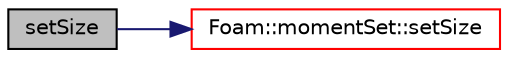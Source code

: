 digraph "setSize"
{
  bgcolor="transparent";
  edge [fontname="Helvetica",fontsize="10",labelfontname="Helvetica",labelfontsize="10"];
  node [fontname="Helvetica",fontsize="10",shape=record];
  rankdir="LR";
  Node51 [label="setSize",height=0.2,width=0.4,color="black", fillcolor="grey75", style="filled", fontcolor="black"];
  Node51 -> Node52 [color="midnightblue",fontsize="10",style="solid",fontname="Helvetica"];
  Node52 [label="Foam::momentSet::setSize",height=0.2,width=0.4,color="red",URL="$a02044.html#a3eb74b6b9f8c1346a09c49e3eade797c",tooltip="Set size of moment set. "];
}
